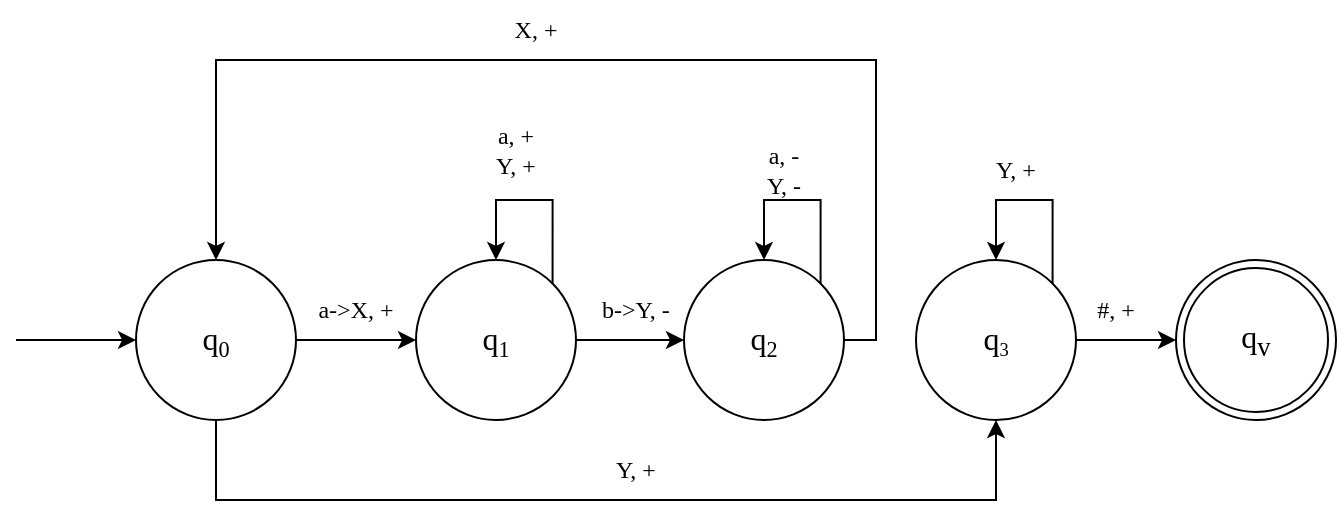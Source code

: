 <mxfile version="22.0.2" type="device">
  <diagram name="Page-1" id="5L2F1Gab_0TdFp_vVM66">
    <mxGraphModel dx="1075" dy="524" grid="1" gridSize="10" guides="1" tooltips="1" connect="1" arrows="1" fold="1" page="1" pageScale="1" pageWidth="827" pageHeight="1169" math="0" shadow="0">
      <root>
        <mxCell id="0" />
        <mxCell id="1" parent="0" />
        <mxCell id="X5UAK0-OxHmlgmPQb7kQ-13" style="edgeStyle=orthogonalEdgeStyle;rounded=0;orthogonalLoop=1;jettySize=auto;html=1;entryX=0;entryY=0.5;entryDx=0;entryDy=0;fontFamily=Verdana;" parent="1" source="X5UAK0-OxHmlgmPQb7kQ-1" target="X5UAK0-OxHmlgmPQb7kQ-6" edge="1">
          <mxGeometry relative="1" as="geometry" />
        </mxCell>
        <mxCell id="X5UAK0-OxHmlgmPQb7kQ-31" style="edgeStyle=orthogonalEdgeStyle;rounded=0;orthogonalLoop=1;jettySize=auto;html=1;entryX=0.5;entryY=1;entryDx=0;entryDy=0;fontFamily=Verdana;" parent="1" source="X5UAK0-OxHmlgmPQb7kQ-1" target="X5UAK0-OxHmlgmPQb7kQ-28" edge="1">
          <mxGeometry relative="1" as="geometry">
            <Array as="points">
              <mxPoint x="140" y="620" />
              <mxPoint x="530" y="620" />
            </Array>
          </mxGeometry>
        </mxCell>
        <mxCell id="X5UAK0-OxHmlgmPQb7kQ-1" value="q&lt;span style=&quot;font-size: 13.333px;&quot;&gt;&lt;sub&gt;0&lt;/sub&gt;&lt;/span&gt;" style="ellipse;whiteSpace=wrap;html=1;aspect=fixed;fontFamily=Verdana;fontSize=16;" parent="1" vertex="1">
          <mxGeometry x="100" y="500" width="80" height="80" as="geometry" />
        </mxCell>
        <mxCell id="X5UAK0-OxHmlgmPQb7kQ-33" style="edgeStyle=orthogonalEdgeStyle;rounded=0;orthogonalLoop=1;jettySize=auto;html=1;exitX=1;exitY=0.5;exitDx=0;exitDy=0;entryX=0;entryY=0.5;entryDx=0;entryDy=0;fontFamily=Verdana;" parent="1" source="X5UAK0-OxHmlgmPQb7kQ-6" target="X5UAK0-OxHmlgmPQb7kQ-19" edge="1">
          <mxGeometry relative="1" as="geometry" />
        </mxCell>
        <mxCell id="X5UAK0-OxHmlgmPQb7kQ-6" value="q&lt;span style=&quot;font-size: 13.333px;&quot;&gt;&lt;sub&gt;1&lt;/sub&gt;&lt;/span&gt;" style="ellipse;whiteSpace=wrap;html=1;aspect=fixed;fontFamily=Verdana;fontSize=16;" parent="1" vertex="1">
          <mxGeometry x="240" y="500" width="80" height="80" as="geometry" />
        </mxCell>
        <mxCell id="X5UAK0-OxHmlgmPQb7kQ-12" value="a-&amp;gt;X, +" style="text;html=1;strokeColor=none;fillColor=none;align=center;verticalAlign=middle;whiteSpace=wrap;rounded=0;fontFamily=Verdana;" parent="1" vertex="1">
          <mxGeometry x="180" y="510" width="60" height="30" as="geometry" />
        </mxCell>
        <mxCell id="X5UAK0-OxHmlgmPQb7kQ-17" style="edgeStyle=orthogonalEdgeStyle;rounded=0;orthogonalLoop=1;jettySize=auto;html=1;exitX=1;exitY=0;exitDx=0;exitDy=0;entryX=0.5;entryY=0;entryDx=0;entryDy=0;fontFamily=Verdana;" parent="1" source="X5UAK0-OxHmlgmPQb7kQ-6" target="X5UAK0-OxHmlgmPQb7kQ-6" edge="1">
          <mxGeometry relative="1" as="geometry">
            <Array as="points">
              <mxPoint x="308" y="470" />
              <mxPoint x="280" y="470" />
            </Array>
          </mxGeometry>
        </mxCell>
        <mxCell id="X5UAK0-OxHmlgmPQb7kQ-18" value="a, +&lt;br&gt;Y, +" style="text;html=1;strokeColor=none;fillColor=none;align=center;verticalAlign=middle;whiteSpace=wrap;rounded=0;fontFamily=Verdana;" parent="1" vertex="1">
          <mxGeometry x="260" y="430" width="60" height="30" as="geometry" />
        </mxCell>
        <mxCell id="X5UAK0-OxHmlgmPQb7kQ-35" style="edgeStyle=orthogonalEdgeStyle;rounded=0;orthogonalLoop=1;jettySize=auto;html=1;exitX=1;exitY=0.5;exitDx=0;exitDy=0;entryX=0.5;entryY=0;entryDx=0;entryDy=0;fontFamily=Verdana;" parent="1" source="X5UAK0-OxHmlgmPQb7kQ-19" target="X5UAK0-OxHmlgmPQb7kQ-1" edge="1">
          <mxGeometry relative="1" as="geometry">
            <Array as="points">
              <mxPoint x="470" y="540" />
              <mxPoint x="470" y="400" />
              <mxPoint x="140" y="400" />
            </Array>
          </mxGeometry>
        </mxCell>
        <mxCell id="X5UAK0-OxHmlgmPQb7kQ-19" value="q&lt;span style=&quot;font-size: 13.333px;&quot;&gt;&lt;sub&gt;2&lt;/sub&gt;&lt;/span&gt;" style="ellipse;whiteSpace=wrap;html=1;aspect=fixed;fontFamily=Verdana;fontSize=16;" parent="1" vertex="1">
          <mxGeometry x="374" y="500" width="80" height="80" as="geometry" />
        </mxCell>
        <mxCell id="X5UAK0-OxHmlgmPQb7kQ-25" style="edgeStyle=orthogonalEdgeStyle;rounded=0;orthogonalLoop=1;jettySize=auto;html=1;exitX=1;exitY=0;exitDx=0;exitDy=0;entryX=0.5;entryY=0;entryDx=0;entryDy=0;fontFamily=Verdana;" parent="1" source="X5UAK0-OxHmlgmPQb7kQ-19" target="X5UAK0-OxHmlgmPQb7kQ-19" edge="1">
          <mxGeometry relative="1" as="geometry">
            <Array as="points">
              <mxPoint x="438" y="470" />
              <mxPoint x="410" y="470" />
            </Array>
          </mxGeometry>
        </mxCell>
        <mxCell id="X5UAK0-OxHmlgmPQb7kQ-26" value="a, -&lt;br&gt;Y, -" style="text;html=1;strokeColor=none;fillColor=none;align=center;verticalAlign=middle;whiteSpace=wrap;rounded=0;fontFamily=Verdana;" parent="1" vertex="1">
          <mxGeometry x="394" y="440" width="60" height="30" as="geometry" />
        </mxCell>
        <mxCell id="X5UAK0-OxHmlgmPQb7kQ-38" style="edgeStyle=orthogonalEdgeStyle;rounded=0;orthogonalLoop=1;jettySize=auto;html=1;exitX=1;exitY=0.5;exitDx=0;exitDy=0;fontFamily=Verdana;" parent="1" source="X5UAK0-OxHmlgmPQb7kQ-28" edge="1">
          <mxGeometry relative="1" as="geometry">
            <mxPoint x="620" y="540" as="targetPoint" />
          </mxGeometry>
        </mxCell>
        <mxCell id="X5UAK0-OxHmlgmPQb7kQ-28" value="q&lt;span style=&quot;font-size: 11.111px;&quot;&gt;&lt;sub&gt;3&lt;/sub&gt;&lt;/span&gt;" style="ellipse;whiteSpace=wrap;html=1;aspect=fixed;fontSize=16;fontFamily=Verdana;verticalAlign=middle;" parent="1" vertex="1">
          <mxGeometry x="490" y="500" width="80" height="80" as="geometry" />
        </mxCell>
        <mxCell id="X5UAK0-OxHmlgmPQb7kQ-29" style="edgeStyle=orthogonalEdgeStyle;rounded=0;orthogonalLoop=1;jettySize=auto;html=1;exitX=1;exitY=0;exitDx=0;exitDy=0;entryX=0.5;entryY=0;entryDx=0;entryDy=0;fontFamily=Verdana;" parent="1" source="X5UAK0-OxHmlgmPQb7kQ-28" target="X5UAK0-OxHmlgmPQb7kQ-28" edge="1">
          <mxGeometry relative="1" as="geometry">
            <Array as="points">
              <mxPoint x="558" y="470" />
              <mxPoint x="530" y="470" />
            </Array>
          </mxGeometry>
        </mxCell>
        <mxCell id="X5UAK0-OxHmlgmPQb7kQ-30" value="Y, +" style="text;html=1;strokeColor=none;fillColor=none;align=center;verticalAlign=middle;whiteSpace=wrap;rounded=0;fontFamily=Verdana;" parent="1" vertex="1">
          <mxGeometry x="510" y="440" width="60" height="30" as="geometry" />
        </mxCell>
        <mxCell id="X5UAK0-OxHmlgmPQb7kQ-32" value="Y, +" style="text;html=1;strokeColor=none;fillColor=none;align=center;verticalAlign=middle;whiteSpace=wrap;rounded=0;fontFamily=Verdana;" parent="1" vertex="1">
          <mxGeometry x="320" y="590" width="60" height="30" as="geometry" />
        </mxCell>
        <mxCell id="X5UAK0-OxHmlgmPQb7kQ-34" value="b-&amp;gt;Y, -" style="text;html=1;strokeColor=none;fillColor=none;align=center;verticalAlign=middle;whiteSpace=wrap;rounded=0;fontFamily=Verdana;" parent="1" vertex="1">
          <mxGeometry x="320" y="510" width="60" height="30" as="geometry" />
        </mxCell>
        <mxCell id="X5UAK0-OxHmlgmPQb7kQ-36" value="X, +" style="text;html=1;strokeColor=none;fillColor=none;align=center;verticalAlign=middle;whiteSpace=wrap;rounded=0;fontFamily=Verdana;" parent="1" vertex="1">
          <mxGeometry x="270" y="370" width="60" height="30" as="geometry" />
        </mxCell>
        <mxCell id="X5UAK0-OxHmlgmPQb7kQ-39" value="#, +" style="text;html=1;strokeColor=none;fillColor=none;align=center;verticalAlign=middle;whiteSpace=wrap;rounded=0;fontFamily=Verdana;" parent="1" vertex="1">
          <mxGeometry x="560" y="510" width="60" height="30" as="geometry" />
        </mxCell>
        <mxCell id="X5UAK0-OxHmlgmPQb7kQ-40" value="q&lt;sub&gt;v&lt;/sub&gt;" style="ellipse;shape=doubleEllipse;whiteSpace=wrap;html=1;aspect=fixed;fontFamily=Verdana;fontSize=16;" parent="1" vertex="1">
          <mxGeometry x="620" y="500" width="80" height="80" as="geometry" />
        </mxCell>
        <mxCell id="9U5LxZCbHOF8OQcqsg73-8" style="edgeStyle=orthogonalEdgeStyle;rounded=0;orthogonalLoop=1;jettySize=auto;html=1;entryX=0;entryY=0.5;entryDx=0;entryDy=0;" edge="1" parent="1" target="X5UAK0-OxHmlgmPQb7kQ-1">
          <mxGeometry relative="1" as="geometry">
            <mxPoint x="40" y="540" as="sourcePoint" />
            <Array as="points">
              <mxPoint x="60" y="540" />
              <mxPoint x="60" y="540" />
            </Array>
          </mxGeometry>
        </mxCell>
      </root>
    </mxGraphModel>
  </diagram>
</mxfile>
